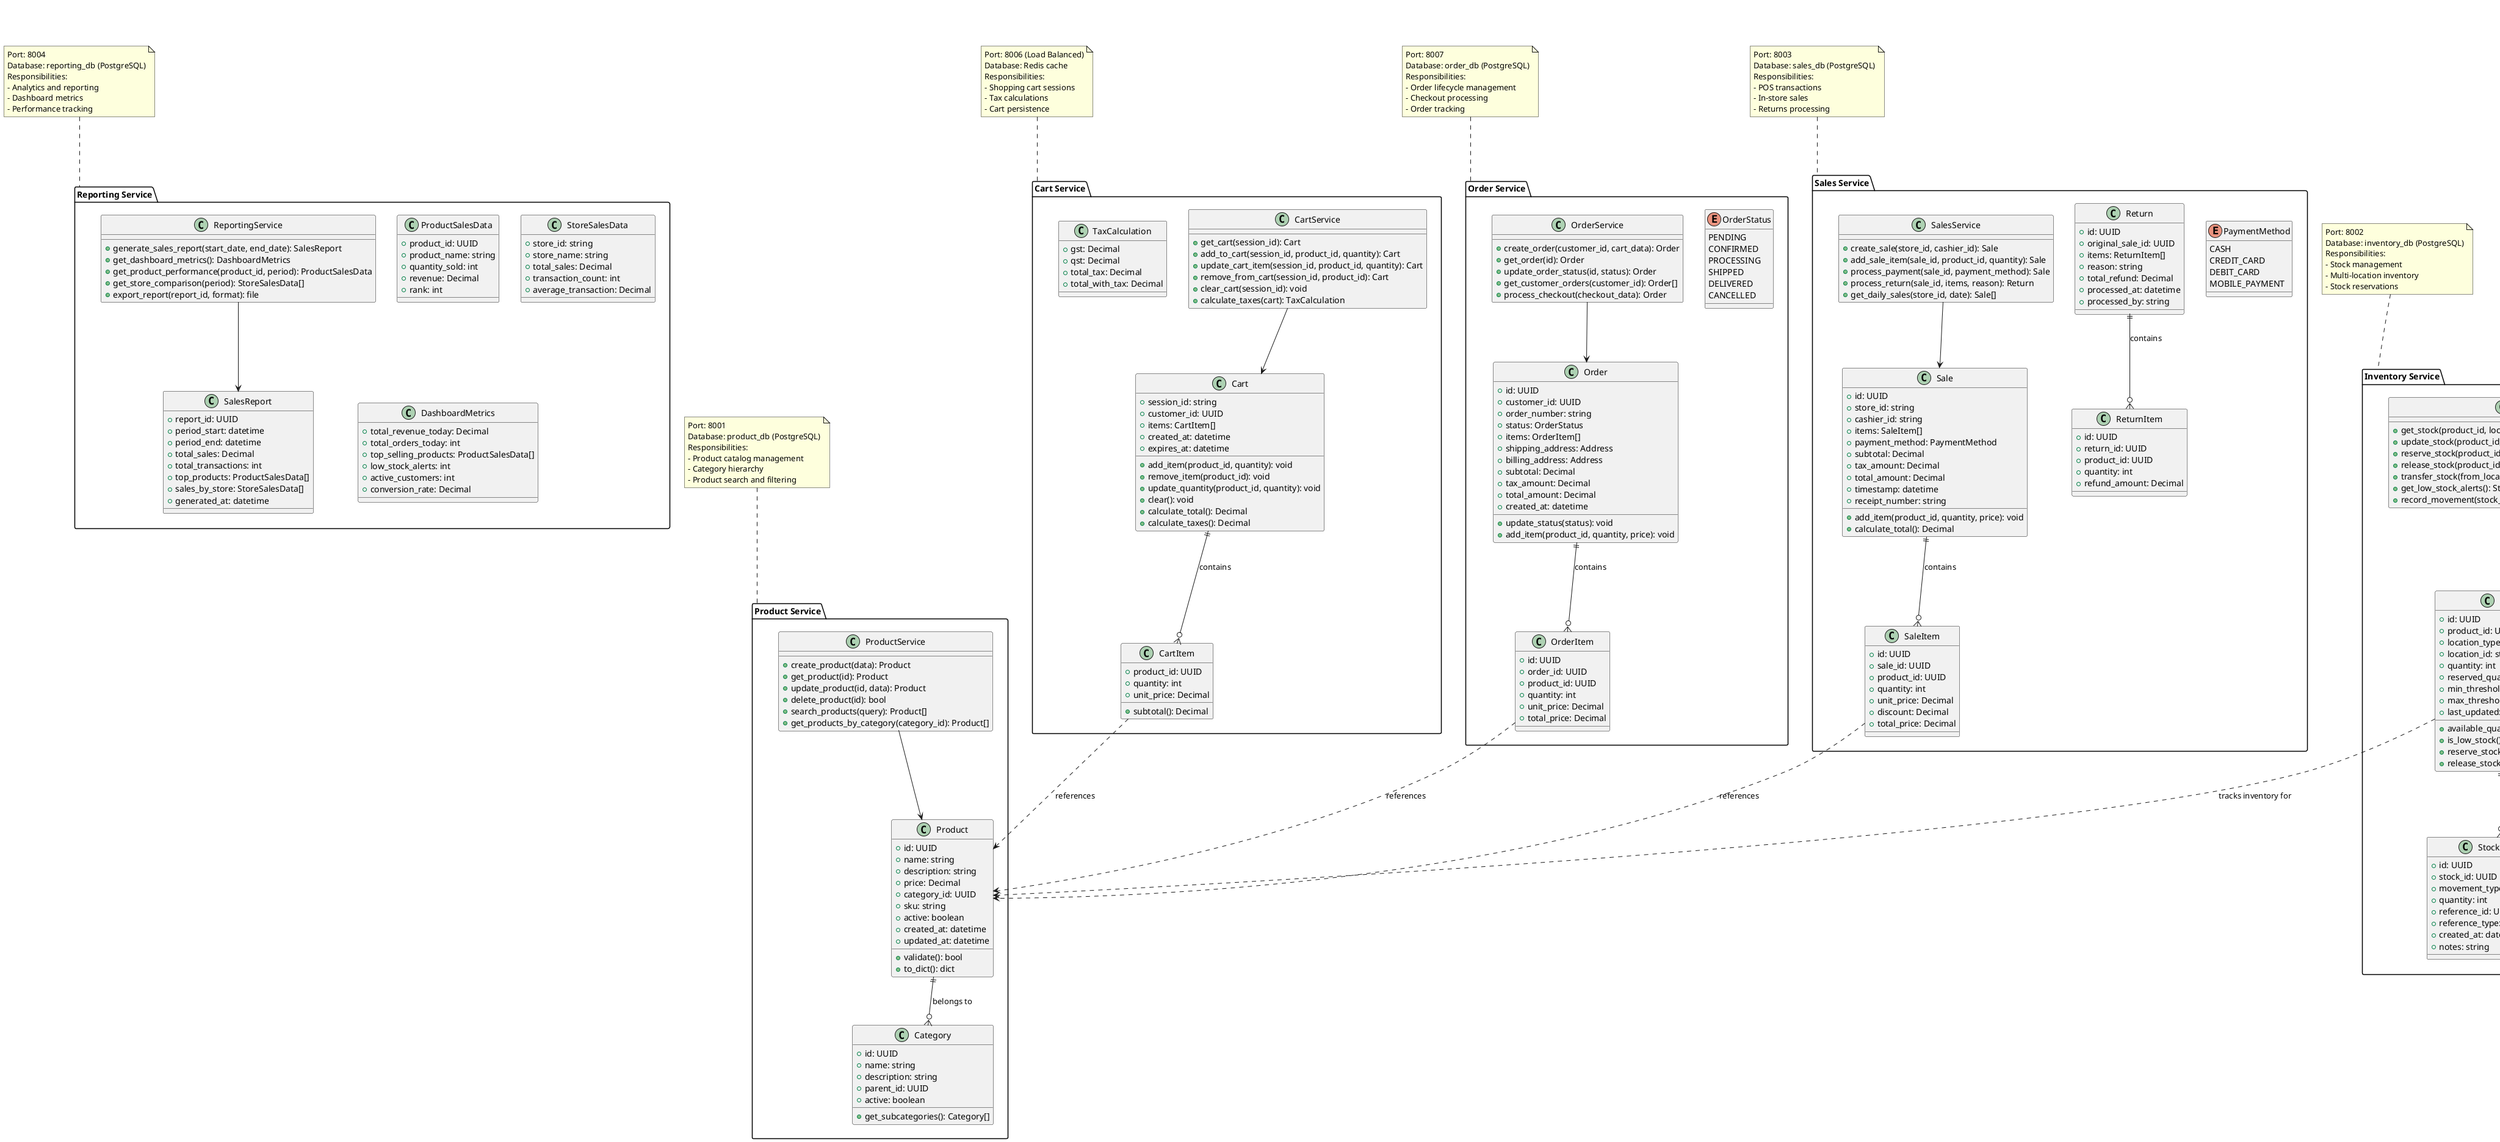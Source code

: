 @startuml
' Microservices Architecture - Lab 5 Domain Model

' Product Service Bounded Context
package "Product Service" {
  class Product {
    +id: UUID
    +name: string
    +description: string
    +price: Decimal
    +category_id: UUID
    +sku: string
    +active: boolean
    +created_at: datetime
    +updated_at: datetime
    +validate(): bool
    +to_dict(): dict
}

  class Category {
    +id: UUID
    +name: string
    +description: string
    +parent_id: UUID
    +active: boolean
    +get_subcategories(): Category[]
}

  class ProductService {
    +create_product(data): Product
    +get_product(id): Product
    +update_product(id, data): Product
    +delete_product(id): bool
    +search_products(query): Product[]
    +get_products_by_category(category_id): Product[]
  }
}

' Customer Service Bounded Context
package "Customer Service" {
  class Customer {
    +id: UUID
    +email: string
    +first_name: string
    +last_name: string
    +phone: string
    +created_at: datetime
    +is_active: boolean
    +authenticate(password): bool
    +get_full_name(): string
}

  class Address {
    +id: UUID
    +customer_id: UUID
    +type: AddressType
    +street: string
    +city: string
    +postal_code: string
    +province: string
    +country: string
    +is_default: boolean
  }

  enum AddressType {
    BILLING
    SHIPPING
}

  class CustomerService {
    +register_customer(data): Customer
    +authenticate(email, password): Customer
    +update_profile(id, data): Customer
    +add_address(customer_id, address): Address
    +get_customer_addresses(customer_id): Address[]
  }
}

' Cart Service Bounded Context
package "Cart Service" {
  class Cart {
    +session_id: string
    +customer_id: UUID
    +items: CartItem[]
    +created_at: datetime
    +expires_at: datetime
    +add_item(product_id, quantity): void
    +remove_item(product_id): void
    +update_quantity(product_id, quantity): void
    +clear(): void
    +calculate_total(): Decimal
    +calculate_taxes(): Decimal
}

  class CartItem {
    +product_id: UUID
    +quantity: int
    +unit_price: Decimal
    +subtotal(): Decimal
  }

  class CartService {
    +get_cart(session_id): Cart
    +add_to_cart(session_id, product_id, quantity): Cart
    +update_cart_item(session_id, product_id, quantity): Cart
    +remove_from_cart(session_id, product_id): Cart
    +clear_cart(session_id): void
    +calculate_taxes(cart): TaxCalculation
}

  class TaxCalculation {
    +gst: Decimal
    +qst: Decimal
    +total_tax: Decimal
    +total_with_tax: Decimal
  }
}

' Order Service Bounded Context
package "Order Service" {
  class Order {
    +id: UUID
    +customer_id: UUID
    +order_number: string
    +status: OrderStatus
    +items: OrderItem[]
    +shipping_address: Address
    +billing_address: Address
    +subtotal: Decimal
    +tax_amount: Decimal
    +total_amount: Decimal
    +created_at: datetime
    +update_status(status): void
    +add_item(product_id, quantity, price): void
}

  class OrderItem {
    +id: UUID
    +order_id: UUID
    +product_id: UUID
    +quantity: int
    +unit_price: Decimal
    +total_price: Decimal
  }

  enum OrderStatus {
    PENDING
    CONFIRMED
    PROCESSING
    SHIPPED
    DELIVERED
    CANCELLED
  }

  class OrderService {
    +create_order(customer_id, cart_data): Order
    +get_order(id): Order
    +update_order_status(id, status): Order
    +get_customer_orders(customer_id): Order[]
    +process_checkout(checkout_data): Order
  }
}

' Inventory Service Bounded Context
package "Inventory Service" {
  class Stock {
    +id: UUID
    +product_id: UUID
    +location_type: LocationType
    +location_id: string
    +quantity: int
    +reserved_quantity: int
    +min_threshold: int
    +max_threshold: int
    +last_updated: datetime
    +available_quantity(): int
    +is_low_stock(): bool
    +reserve_stock(quantity): bool
    +release_stock(quantity): void
  }

  enum LocationType {
    STORE
    WAREHOUSE
    ECOMMERCE
  }
  
  class StockMovement {
    +id: UUID
    +stock_id: UUID
    +movement_type: MovementType
    +quantity: int
    +reference_id: UUID
    +reference_type: string
    +created_at: datetime
    +notes: string
  }

  enum MovementType {
    IN
    OUT
    TRANSFER
    ADJUSTMENT
    RESERVATION
    RELEASE
  }

  class InventoryService {
    +get_stock(product_id, location): Stock
    +update_stock(product_id, location, quantity): Stock
    +reserve_stock(product_id, quantity, location): bool
    +release_stock(product_id, quantity, location): void
    +transfer_stock(from_location, to_location, product_id, quantity): void
    +get_low_stock_alerts(): Stock[]
    +record_movement(stock_id, type, quantity, reference): StockMovement
  }
}

' Sales Service Bounded Context (POS)
package "Sales Service" {
  class Sale {
    +id: UUID
    +store_id: string
    +cashier_id: string
    +items: SaleItem[]
    +payment_method: PaymentMethod
    +subtotal: Decimal
    +tax_amount: Decimal
    +total_amount: Decimal
    +timestamp: datetime
    +receipt_number: string
    +add_item(product_id, quantity, price): void
    +calculate_total(): Decimal
  }

  class SaleItem {
    +id: UUID
    +sale_id: UUID
    +product_id: UUID
    +quantity: int
    +unit_price: Decimal
    +discount: Decimal
    +total_price: Decimal
  }

  enum PaymentMethod {
    CASH
    CREDIT_CARD
    DEBIT_CARD
    MOBILE_PAYMENT
  }

  class Return {
    +id: UUID
    +original_sale_id: UUID
    +items: ReturnItem[]
    +reason: string
    +total_refund: Decimal
    +processed_at: datetime
    +processed_by: string
  }

  class ReturnItem {
    +id: UUID
    +return_id: UUID
    +product_id: UUID
    +quantity: int
    +refund_amount: Decimal
  }

  class SalesService {
    +create_sale(store_id, cashier_id): Sale
    +add_sale_item(sale_id, product_id, quantity): Sale
    +process_payment(sale_id, payment_method): Sale
    +process_return(sale_id, items, reason): Return
    +get_daily_sales(store_id, date): Sale[]
  }
    }
    
' Reporting Service Bounded Context
package "Reporting Service" {
  class SalesReport {
    +report_id: UUID
    +period_start: datetime
    +period_end: datetime
    +total_sales: Decimal
    +total_transactions: int
    +top_products: ProductSalesData[]
    +sales_by_store: StoreSalesData[]
    +generated_at: datetime
    }
    
  class ProductSalesData {
    +product_id: UUID
    +product_name: string
    +quantity_sold: int
    +revenue: Decimal
    +rank: int
  }

  class StoreSalesData {
    +store_id: string
    +store_name: string
    +total_sales: Decimal
    +transaction_count: int
    +average_transaction: Decimal
  }

  class DashboardMetrics {
    +total_revenue_today: Decimal
    +total_orders_today: int
    +top_selling_products: ProductSalesData[]
    +low_stock_alerts: int
    +active_customers: int
    +conversion_rate: Decimal
  }

  class ReportingService {
    +generate_sales_report(start_date, end_date): SalesReport
    +get_dashboard_metrics(): DashboardMetrics
    +get_product_performance(product_id, period): ProductSalesData
    +get_store_comparison(period): StoreSalesData[]
    +export_report(report_id, format): file
  }
}

' Kong API Gateway Configuration
package "Kong Gateway" {
  class Service {
    +name: string
    +url: string
    +protocol: string
    +host: string
    +port: int
    +path: string
  }

  class Route {
    +name: string
    +service: Service
    +paths: string[]
    +methods: string[]
    +strip_path: boolean
  }

  class Consumer {
    +username: string
    +custom_id: string
    +tags: string[]
  }

  class Plugin {
    +name: string
    +config: dict
    +enabled: boolean
  }

  class Upstream {
    +name: string
    +algorithm: string
    +targets: Target[]
  }

  class Target {
    +target: string
    +weight: int
    +upstream: Upstream
  }
}

' Relations between services
Product ||--o{ Category : "belongs to"
Customer ||--o{ Address : "has many"
Cart ||--o{ CartItem : "contains"
Order ||--o{ OrderItem : "contains"
Stock ||--o{ StockMovement : "tracks"
Sale ||--o{ SaleItem : "contains"
Return ||--o{ ReturnItem : "contains"

' Service relations
ProductService --> Product
CustomerService --> Customer
CartService --> Cart
OrderService --> Order
InventoryService --> Stock
SalesService --> Sale
ReportingService --> SalesReport

' Kong Gateway relations
Service ||--o{ Route : "has routes"
Consumer ||--o{ Plugin : "has plugins"
Upstream ||--o{ Target : "load balances"
Route ||--o{ Plugin : "applies plugins"

' Cross-service relationships (via API calls)
CartItem ..> Product : "references"
OrderItem ..> Product : "references"
SaleItem ..> Product : "references"
Stock ..> Product : "tracks inventory for"

note top of "Product Service"
  Port: 8001
  Database: product_db (PostgreSQL)
  Responsibilities:
  - Product catalog management
  - Category hierarchy
  - Product search and filtering
end note

note top of "Customer Service"
  Port: 8005
  Database: customer_db (PostgreSQL)
  Responsibilities:
  - Customer registration/authentication
  - Profile management
  - Address management
end note

note top of "Cart Service"
  Port: 8006 (Load Balanced)
  Database: Redis cache
  Responsibilities:
  - Shopping cart sessions
  - Tax calculations
  - Cart persistence
end note

note top of "Order Service"
  Port: 8007
  Database: order_db (PostgreSQL)
  Responsibilities:
  - Order lifecycle management
  - Checkout processing
  - Order tracking
end note

note top of "Inventory Service"
  Port: 8002
  Database: inventory_db (PostgreSQL)
  Responsibilities:
  - Stock management
  - Multi-location inventory
  - Stock reservations
end note

note top of "Sales Service"
  Port: 8003
  Database: sales_db (PostgreSQL)
  Responsibilities:
  - POS transactions
  - In-store sales
  - Returns processing
end note

note top of "Reporting Service"
  Port: 8004
  Database: reporting_db (PostgreSQL)
  Responsibilities:
  - Analytics and reporting
  - Dashboard metrics
  - Performance tracking
end note

note bottom of "Kong Gateway"
  Port: 8080
  Features:
  - API Gateway and load balancer
  - Authentication (API Key + JWT)
  - Rate limiting and CORS
  - Service discovery and routing
  - Health checks and monitoring
end note

@enduml
